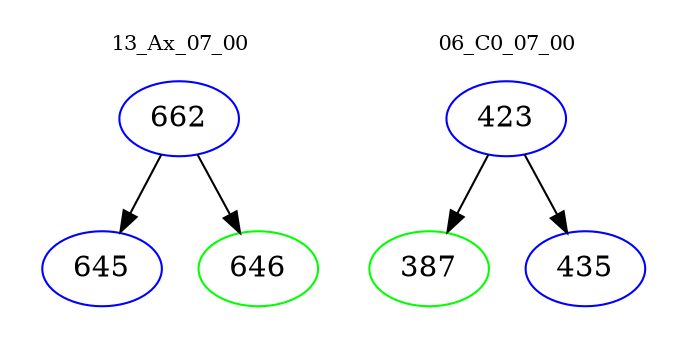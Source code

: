 digraph{
subgraph cluster_0 {
color = white
label = "13_Ax_07_00";
fontsize=10;
T0_662 [label="662", color="blue"]
T0_662 -> T0_645 [color="black"]
T0_645 [label="645", color="blue"]
T0_662 -> T0_646 [color="black"]
T0_646 [label="646", color="green"]
}
subgraph cluster_1 {
color = white
label = "06_C0_07_00";
fontsize=10;
T1_423 [label="423", color="blue"]
T1_423 -> T1_387 [color="black"]
T1_387 [label="387", color="green"]
T1_423 -> T1_435 [color="black"]
T1_435 [label="435", color="blue"]
}
}

